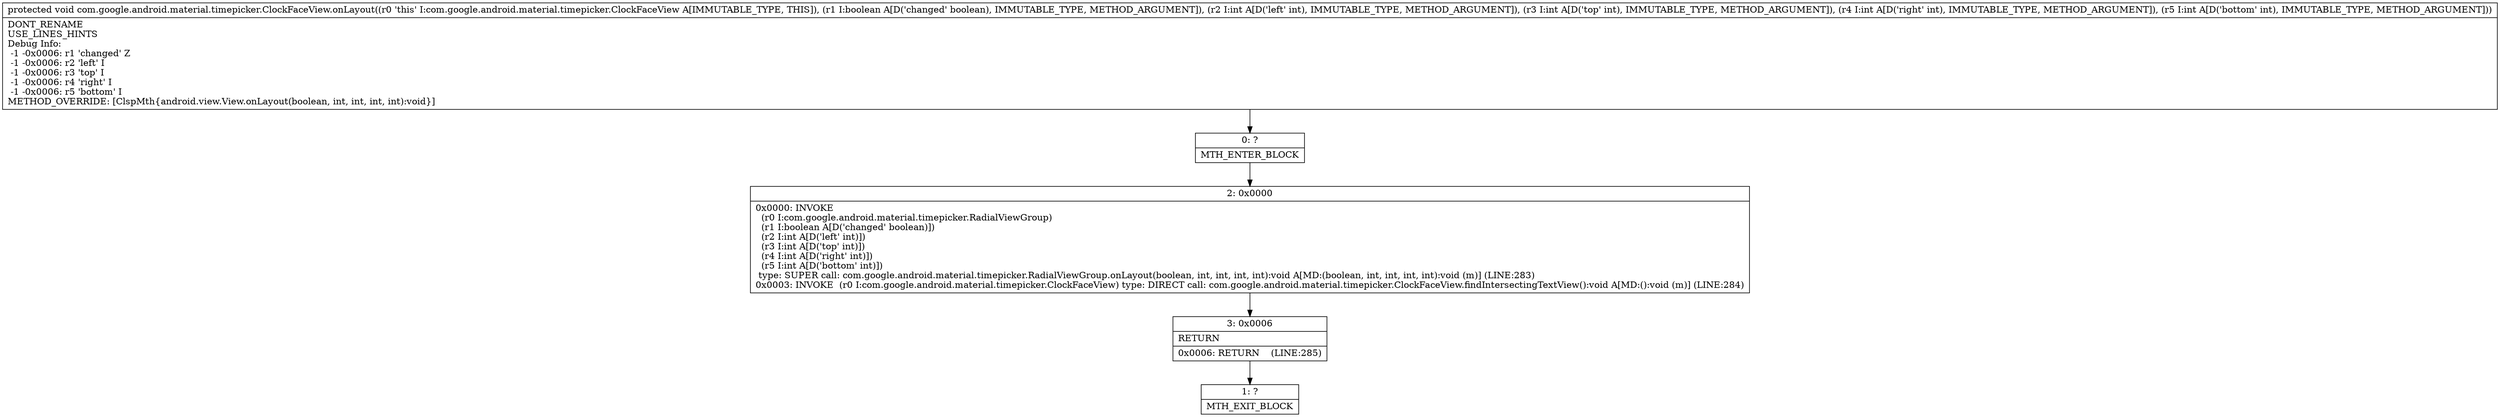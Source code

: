 digraph "CFG forcom.google.android.material.timepicker.ClockFaceView.onLayout(ZIIII)V" {
Node_0 [shape=record,label="{0\:\ ?|MTH_ENTER_BLOCK\l}"];
Node_2 [shape=record,label="{2\:\ 0x0000|0x0000: INVOKE  \l  (r0 I:com.google.android.material.timepicker.RadialViewGroup)\l  (r1 I:boolean A[D('changed' boolean)])\l  (r2 I:int A[D('left' int)])\l  (r3 I:int A[D('top' int)])\l  (r4 I:int A[D('right' int)])\l  (r5 I:int A[D('bottom' int)])\l type: SUPER call: com.google.android.material.timepicker.RadialViewGroup.onLayout(boolean, int, int, int, int):void A[MD:(boolean, int, int, int, int):void (m)] (LINE:283)\l0x0003: INVOKE  (r0 I:com.google.android.material.timepicker.ClockFaceView) type: DIRECT call: com.google.android.material.timepicker.ClockFaceView.findIntersectingTextView():void A[MD:():void (m)] (LINE:284)\l}"];
Node_3 [shape=record,label="{3\:\ 0x0006|RETURN\l|0x0006: RETURN    (LINE:285)\l}"];
Node_1 [shape=record,label="{1\:\ ?|MTH_EXIT_BLOCK\l}"];
MethodNode[shape=record,label="{protected void com.google.android.material.timepicker.ClockFaceView.onLayout((r0 'this' I:com.google.android.material.timepicker.ClockFaceView A[IMMUTABLE_TYPE, THIS]), (r1 I:boolean A[D('changed' boolean), IMMUTABLE_TYPE, METHOD_ARGUMENT]), (r2 I:int A[D('left' int), IMMUTABLE_TYPE, METHOD_ARGUMENT]), (r3 I:int A[D('top' int), IMMUTABLE_TYPE, METHOD_ARGUMENT]), (r4 I:int A[D('right' int), IMMUTABLE_TYPE, METHOD_ARGUMENT]), (r5 I:int A[D('bottom' int), IMMUTABLE_TYPE, METHOD_ARGUMENT]))  | DONT_RENAME\lUSE_LINES_HINTS\lDebug Info:\l  \-1 \-0x0006: r1 'changed' Z\l  \-1 \-0x0006: r2 'left' I\l  \-1 \-0x0006: r3 'top' I\l  \-1 \-0x0006: r4 'right' I\l  \-1 \-0x0006: r5 'bottom' I\lMETHOD_OVERRIDE: [ClspMth\{android.view.View.onLayout(boolean, int, int, int, int):void\}]\l}"];
MethodNode -> Node_0;Node_0 -> Node_2;
Node_2 -> Node_3;
Node_3 -> Node_1;
}

